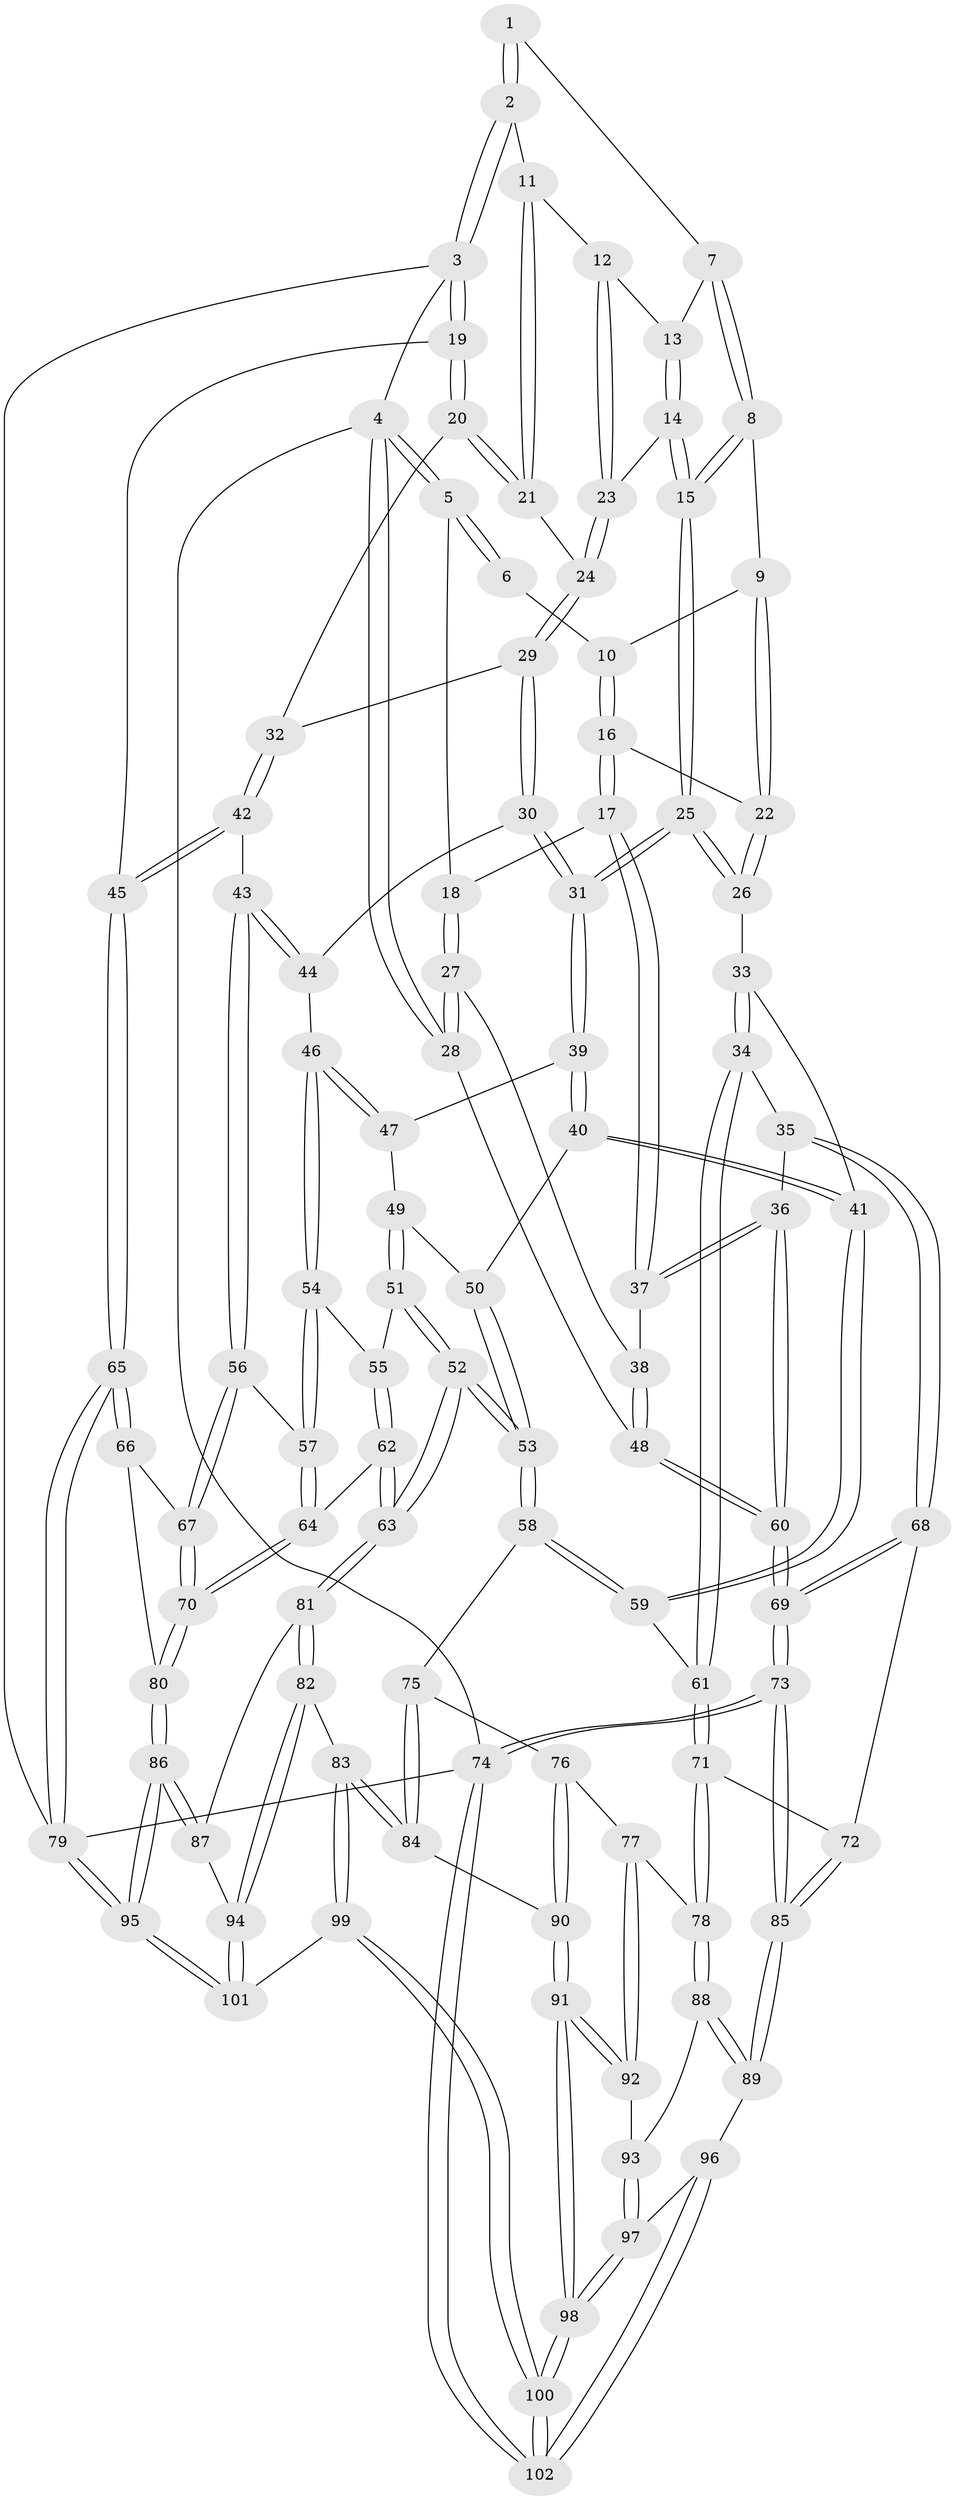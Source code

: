 // Generated by graph-tools (version 1.1) at 2025/11/02/21/25 10:11:13]
// undirected, 102 vertices, 252 edges
graph export_dot {
graph [start="1"]
  node [color=gray90,style=filled];
  1 [pos="+0.7432730381485722+0"];
  2 [pos="+0.9241145845998442+0"];
  3 [pos="+1+0"];
  4 [pos="+0+0"];
  5 [pos="+0.050310213818448364+0"];
  6 [pos="+0.4200652311317504+0"];
  7 [pos="+0.6405137908486639+0.01977448029279316"];
  8 [pos="+0.5756861262542762+0.09393426517592547"];
  9 [pos="+0.473916280854988+0"];
  10 [pos="+0.43303907199807956+0"];
  11 [pos="+0.9023398223515022+0"];
  12 [pos="+0.7758809145898184+0.05884578120430426"];
  13 [pos="+0.6628678070803597+0.04344699638544813"];
  14 [pos="+0.710345823088687+0.13274928822207493"];
  15 [pos="+0.6123457993298622+0.21190088480608663"];
  16 [pos="+0.30762834217179497+0.1702385492256894"];
  17 [pos="+0.29351813226106327+0.17217026172298003"];
  18 [pos="+0.1559537297077013+0.043108896270938404"];
  19 [pos="+1+0.167066199451388"];
  20 [pos="+1+0.1981525988013643"];
  21 [pos="+0.912281181848668+0.1439428649425671"];
  22 [pos="+0.401558525264075+0.18103561806481647"];
  23 [pos="+0.7599387335889274+0.10488636287910809"];
  24 [pos="+0.8478706096438746+0.1934684321657039"];
  25 [pos="+0.6093971813880978+0.22200805702084064"];
  26 [pos="+0.45321525051655465+0.22365256425187685"];
  27 [pos="+0.07181138052293472+0.22074593450738508"];
  28 [pos="+0+0.2133168367877075"];
  29 [pos="+0.8430797740508774+0.2547404869891569"];
  30 [pos="+0.7796154106571308+0.3045724330763347"];
  31 [pos="+0.6345117887688354+0.27390286415560544"];
  32 [pos="+0.9208318184138389+0.2830666108671602"];
  33 [pos="+0.4379021840017584+0.2676775290168517"];
  34 [pos="+0.2473488126945155+0.44360647564445865"];
  35 [pos="+0.2406173077739804+0.43965647245176237"];
  36 [pos="+0.21701701912793803+0.3893932761349998"];
  37 [pos="+0.21363272311308662+0.3799128107848924"];
  38 [pos="+0.12618178090682738+0.31620712055347117"];
  39 [pos="+0.621638888547152+0.31751215207795164"];
  40 [pos="+0.494289962261217+0.4342696241125993"];
  41 [pos="+0.4820907171802406+0.4431406283730422"];
  42 [pos="+0.9822882333483839+0.44870605356160664"];
  43 [pos="+0.9365534545572156+0.46900613356606147"];
  44 [pos="+0.7891926222417501+0.33318121760846"];
  45 [pos="+1+0.4486419390701724"];
  46 [pos="+0.7510668411941953+0.4551711859381769"];
  47 [pos="+0.6660641348673665+0.4333410300922135"];
  48 [pos="+0+0.42915853659463393"];
  49 [pos="+0.6594150083467696+0.44686052951661476"];
  50 [pos="+0.6345897340701839+0.4637966265238093"];
  51 [pos="+0.6712550390736274+0.5097065356360534"];
  52 [pos="+0.5189270929846443+0.642905288446153"];
  53 [pos="+0.5010595177969998+0.6311518109301906"];
  54 [pos="+0.7686054352580554+0.4825531862503784"];
  55 [pos="+0.7144849890807524+0.5324032391991406"];
  56 [pos="+0.897956518023488+0.5104089994122416"];
  57 [pos="+0.8531591049183208+0.5186318024879063"];
  58 [pos="+0.48611512299192366+0.6243680883131478"];
  59 [pos="+0.42113100425103545+0.5330699724477134"];
  60 [pos="+0+0.442560850141077"];
  61 [pos="+0.2936882206575707+0.4881012239493883"];
  62 [pos="+0.6948411928414927+0.6851612356701478"];
  63 [pos="+0.5860858316053125+0.7015379624962429"];
  64 [pos="+0.7192284778455494+0.6883648888379783"];
  65 [pos="+1+0.7004239042601497"];
  66 [pos="+1+0.7026699374731261"];
  67 [pos="+0.9096099736977213+0.5682543092015682"];
  68 [pos="+0.007023075163891516+0.5793266415445089"];
  69 [pos="+0+0.5728233940144023"];
  70 [pos="+0.8211436742663578+0.7522241180468101"];
  71 [pos="+0.19392061898057256+0.7386079512137987"];
  72 [pos="+0.13498769812306063+0.7163368779375181"];
  73 [pos="+0+0.9218511703506372"];
  74 [pos="+0+1"];
  75 [pos="+0.4402570766942432+0.6712149412265394"];
  76 [pos="+0.2660352209898399+0.7753880740000668"];
  77 [pos="+0.22969970791398667+0.7688376125776625"];
  78 [pos="+0.20781623506972766+0.7614531875372781"];
  79 [pos="+1+1"];
  80 [pos="+0.8525181896151133+0.7864329036209697"];
  81 [pos="+0.5845306518137395+0.7232076863362441"];
  82 [pos="+0.46843307834875947+0.8905493109676976"];
  83 [pos="+0.4525704327227573+0.9002389625150594"];
  84 [pos="+0.3837983554018866+0.8795251976852722"];
  85 [pos="+0+0.8749515933111305"];
  86 [pos="+0.8676522017166771+1"];
  87 [pos="+0.6264637757124385+0.8349660354159163"];
  88 [pos="+0.19931263590388704+0.77637175412254"];
  89 [pos="+0.05270485050872558+0.8851002488610749"];
  90 [pos="+0.357849984592749+0.8823718765410529"];
  91 [pos="+0.3005310783135625+0.965440619146172"];
  92 [pos="+0.2528701694505118+0.9154441607626322"];
  93 [pos="+0.18300510187768299+0.8938418822104316"];
  94 [pos="+0.5864413090880842+0.9407741888075238"];
  95 [pos="+0.9576626294295666+1"];
  96 [pos="+0.1292139910682947+0.936443966751465"];
  97 [pos="+0.15732683513404183+0.9338033511372763"];
  98 [pos="+0.27850531343679147+1"];
  99 [pos="+0.4881264753702699+1"];
  100 [pos="+0.3013685193678008+1"];
  101 [pos="+0.6621107482491632+1"];
  102 [pos="+0+1"];
  1 -- 2;
  1 -- 2;
  1 -- 7;
  2 -- 3;
  2 -- 3;
  2 -- 11;
  3 -- 4;
  3 -- 19;
  3 -- 19;
  3 -- 79;
  4 -- 5;
  4 -- 5;
  4 -- 28;
  4 -- 28;
  4 -- 74;
  5 -- 6;
  5 -- 6;
  5 -- 18;
  6 -- 10;
  7 -- 8;
  7 -- 8;
  7 -- 13;
  8 -- 9;
  8 -- 15;
  8 -- 15;
  9 -- 10;
  9 -- 22;
  9 -- 22;
  10 -- 16;
  10 -- 16;
  11 -- 12;
  11 -- 21;
  11 -- 21;
  12 -- 13;
  12 -- 23;
  12 -- 23;
  13 -- 14;
  13 -- 14;
  14 -- 15;
  14 -- 15;
  14 -- 23;
  15 -- 25;
  15 -- 25;
  16 -- 17;
  16 -- 17;
  16 -- 22;
  17 -- 18;
  17 -- 37;
  17 -- 37;
  18 -- 27;
  18 -- 27;
  19 -- 20;
  19 -- 20;
  19 -- 45;
  20 -- 21;
  20 -- 21;
  20 -- 32;
  21 -- 24;
  22 -- 26;
  22 -- 26;
  23 -- 24;
  23 -- 24;
  24 -- 29;
  24 -- 29;
  25 -- 26;
  25 -- 26;
  25 -- 31;
  25 -- 31;
  26 -- 33;
  27 -- 28;
  27 -- 28;
  27 -- 38;
  28 -- 48;
  29 -- 30;
  29 -- 30;
  29 -- 32;
  30 -- 31;
  30 -- 31;
  30 -- 44;
  31 -- 39;
  31 -- 39;
  32 -- 42;
  32 -- 42;
  33 -- 34;
  33 -- 34;
  33 -- 41;
  34 -- 35;
  34 -- 61;
  34 -- 61;
  35 -- 36;
  35 -- 68;
  35 -- 68;
  36 -- 37;
  36 -- 37;
  36 -- 60;
  36 -- 60;
  37 -- 38;
  38 -- 48;
  38 -- 48;
  39 -- 40;
  39 -- 40;
  39 -- 47;
  40 -- 41;
  40 -- 41;
  40 -- 50;
  41 -- 59;
  41 -- 59;
  42 -- 43;
  42 -- 45;
  42 -- 45;
  43 -- 44;
  43 -- 44;
  43 -- 56;
  43 -- 56;
  44 -- 46;
  45 -- 65;
  45 -- 65;
  46 -- 47;
  46 -- 47;
  46 -- 54;
  46 -- 54;
  47 -- 49;
  48 -- 60;
  48 -- 60;
  49 -- 50;
  49 -- 51;
  49 -- 51;
  50 -- 53;
  50 -- 53;
  51 -- 52;
  51 -- 52;
  51 -- 55;
  52 -- 53;
  52 -- 53;
  52 -- 63;
  52 -- 63;
  53 -- 58;
  53 -- 58;
  54 -- 55;
  54 -- 57;
  54 -- 57;
  55 -- 62;
  55 -- 62;
  56 -- 57;
  56 -- 67;
  56 -- 67;
  57 -- 64;
  57 -- 64;
  58 -- 59;
  58 -- 59;
  58 -- 75;
  59 -- 61;
  60 -- 69;
  60 -- 69;
  61 -- 71;
  61 -- 71;
  62 -- 63;
  62 -- 63;
  62 -- 64;
  63 -- 81;
  63 -- 81;
  64 -- 70;
  64 -- 70;
  65 -- 66;
  65 -- 66;
  65 -- 79;
  65 -- 79;
  66 -- 67;
  66 -- 80;
  67 -- 70;
  67 -- 70;
  68 -- 69;
  68 -- 69;
  68 -- 72;
  69 -- 73;
  69 -- 73;
  70 -- 80;
  70 -- 80;
  71 -- 72;
  71 -- 78;
  71 -- 78;
  72 -- 85;
  72 -- 85;
  73 -- 74;
  73 -- 74;
  73 -- 85;
  73 -- 85;
  74 -- 102;
  74 -- 102;
  74 -- 79;
  75 -- 76;
  75 -- 84;
  75 -- 84;
  76 -- 77;
  76 -- 90;
  76 -- 90;
  77 -- 78;
  77 -- 92;
  77 -- 92;
  78 -- 88;
  78 -- 88;
  79 -- 95;
  79 -- 95;
  80 -- 86;
  80 -- 86;
  81 -- 82;
  81 -- 82;
  81 -- 87;
  82 -- 83;
  82 -- 94;
  82 -- 94;
  83 -- 84;
  83 -- 84;
  83 -- 99;
  83 -- 99;
  84 -- 90;
  85 -- 89;
  85 -- 89;
  86 -- 87;
  86 -- 87;
  86 -- 95;
  86 -- 95;
  87 -- 94;
  88 -- 89;
  88 -- 89;
  88 -- 93;
  89 -- 96;
  90 -- 91;
  90 -- 91;
  91 -- 92;
  91 -- 92;
  91 -- 98;
  91 -- 98;
  92 -- 93;
  93 -- 97;
  93 -- 97;
  94 -- 101;
  94 -- 101;
  95 -- 101;
  95 -- 101;
  96 -- 97;
  96 -- 102;
  96 -- 102;
  97 -- 98;
  97 -- 98;
  98 -- 100;
  98 -- 100;
  99 -- 100;
  99 -- 100;
  99 -- 101;
  100 -- 102;
  100 -- 102;
}
